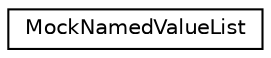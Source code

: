 digraph "Graphical Class Hierarchy"
{
 // LATEX_PDF_SIZE
  edge [fontname="Helvetica",fontsize="10",labelfontname="Helvetica",labelfontsize="10"];
  node [fontname="Helvetica",fontsize="10",shape=record];
  rankdir="LR";
  Node0 [label="MockNamedValueList",height=0.2,width=0.4,color="black", fillcolor="white", style="filled",URL="$classMockNamedValueList.html",tooltip=" "];
}
